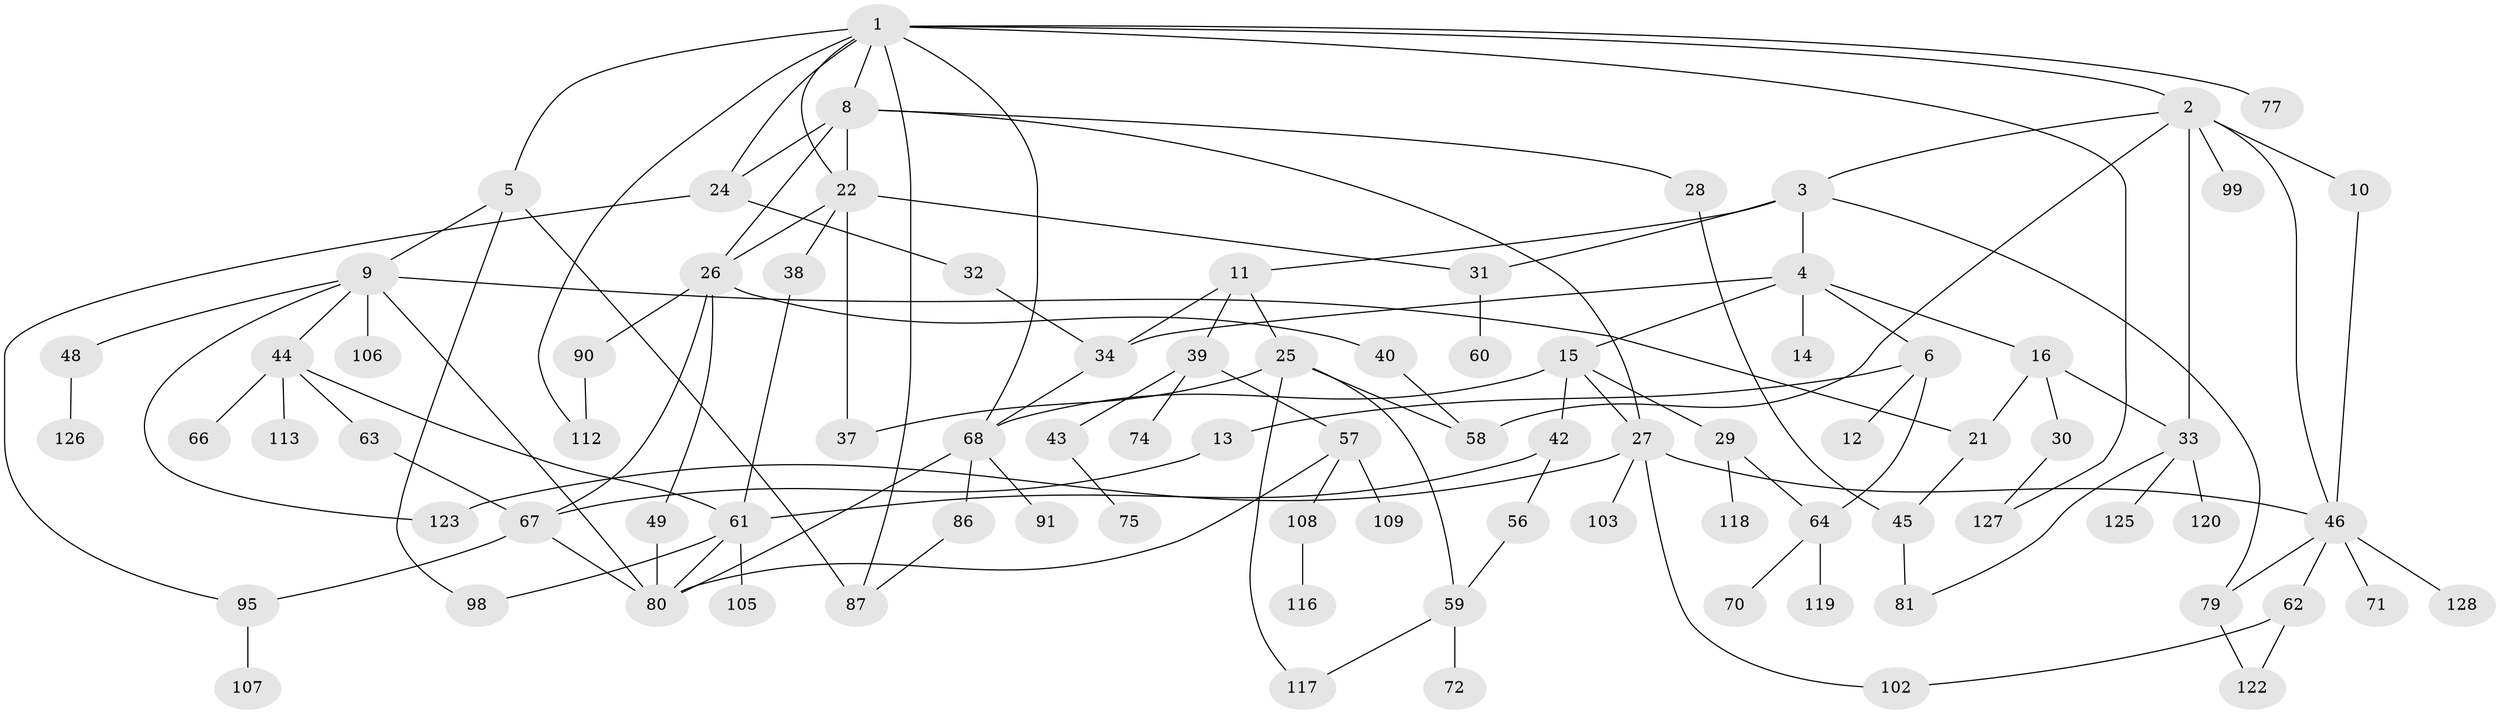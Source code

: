// Generated by graph-tools (version 1.1) at 2025/23/03/03/25 07:23:34]
// undirected, 87 vertices, 126 edges
graph export_dot {
graph [start="1"]
  node [color=gray90,style=filled];
  1 [super="+19"];
  2 [super="+50"];
  3 [super="+23"];
  4 [super="+54"];
  5 [super="+7"];
  6;
  8 [super="+47"];
  9 [super="+100"];
  10;
  11 [super="+18"];
  12 [super="+73"];
  13;
  14 [super="+17"];
  15;
  16 [super="+20"];
  21 [super="+129"];
  22;
  24 [super="+121"];
  25 [super="+35"];
  26 [super="+36"];
  27 [super="+84"];
  28;
  29 [super="+76"];
  30;
  31 [super="+89"];
  32;
  33 [super="+83"];
  34 [super="+104"];
  37 [super="+110"];
  38;
  39 [super="+41"];
  40;
  42 [super="+55"];
  43 [super="+53"];
  44 [super="+93"];
  45 [super="+78"];
  46 [super="+51"];
  48;
  49 [super="+52"];
  56 [super="+88"];
  57 [super="+82"];
  58 [super="+124"];
  59 [super="+69"];
  60;
  61 [super="+101"];
  62 [super="+96"];
  63 [super="+111"];
  64 [super="+65"];
  66;
  67 [super="+92"];
  68 [super="+85"];
  70;
  71;
  72;
  74;
  75;
  77;
  79 [super="+115"];
  80 [super="+97"];
  81 [super="+114"];
  86;
  87;
  90 [super="+94"];
  91;
  95;
  98;
  99;
  102;
  103;
  105;
  106;
  107;
  108;
  109;
  112;
  113;
  116;
  117;
  118;
  119;
  120;
  122;
  123;
  125;
  126;
  127;
  128;
  1 -- 2;
  1 -- 5;
  1 -- 8;
  1 -- 87;
  1 -- 112;
  1 -- 127;
  1 -- 22;
  1 -- 68;
  1 -- 77;
  1 -- 24;
  2 -- 3;
  2 -- 10;
  2 -- 33;
  2 -- 99;
  2 -- 58;
  2 -- 46;
  3 -- 4;
  3 -- 11;
  3 -- 79;
  3 -- 31;
  4 -- 6;
  4 -- 14;
  4 -- 15;
  4 -- 16;
  4 -- 34;
  5 -- 9;
  5 -- 87;
  5 -- 98;
  6 -- 12;
  6 -- 13;
  6 -- 64;
  8 -- 22;
  8 -- 24;
  8 -- 28;
  8 -- 27;
  8 -- 26;
  9 -- 44;
  9 -- 48;
  9 -- 123;
  9 -- 80;
  9 -- 106;
  9 -- 21;
  10 -- 46;
  11 -- 25;
  11 -- 39;
  11 -- 34;
  13 -- 67;
  15 -- 27;
  15 -- 29;
  15 -- 42;
  15 -- 68;
  16 -- 21;
  16 -- 30;
  16 -- 33;
  21 -- 45;
  22 -- 26;
  22 -- 37;
  22 -- 38;
  22 -- 31;
  24 -- 32;
  24 -- 95;
  25 -- 117;
  25 -- 37;
  25 -- 58;
  25 -- 59;
  26 -- 40;
  26 -- 90;
  26 -- 67;
  26 -- 49;
  27 -- 46;
  27 -- 123;
  27 -- 102;
  27 -- 103;
  28 -- 45;
  29 -- 118;
  29 -- 64;
  30 -- 127;
  31 -- 60;
  32 -- 34;
  33 -- 120;
  33 -- 125;
  33 -- 81;
  34 -- 68;
  38 -- 61;
  39 -- 74;
  39 -- 57;
  39 -- 43;
  40 -- 58;
  42 -- 56;
  42 -- 61;
  43 -- 75;
  44 -- 63;
  44 -- 66;
  44 -- 61;
  44 -- 113;
  45 -- 81 [weight=2];
  46 -- 62;
  46 -- 71;
  46 -- 79;
  46 -- 128;
  48 -- 126;
  49 -- 80 [weight=2];
  56 -- 59;
  57 -- 80;
  57 -- 108;
  57 -- 109;
  59 -- 72;
  59 -- 117;
  61 -- 80;
  61 -- 98;
  61 -- 105;
  62 -- 102;
  62 -- 122;
  63 -- 67;
  64 -- 119;
  64 -- 70;
  67 -- 95;
  67 -- 80;
  68 -- 80;
  68 -- 86;
  68 -- 91;
  79 -- 122;
  86 -- 87;
  90 -- 112;
  95 -- 107;
  108 -- 116;
}
